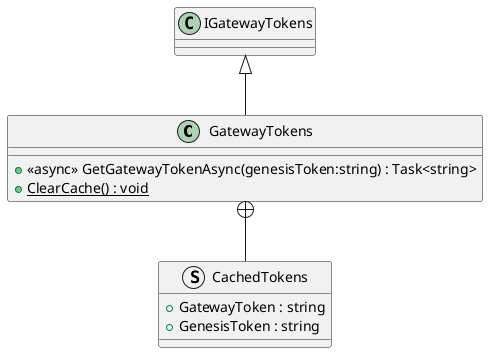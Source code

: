 @startuml
class GatewayTokens {
    + <<async>> GetGatewayTokenAsync(genesisToken:string) : Task<string>
    + {static} ClearCache() : void
}
struct CachedTokens {
    + GatewayToken : string
    + GenesisToken : string
}
IGatewayTokens <|-- GatewayTokens
GatewayTokens +-- CachedTokens
@enduml
